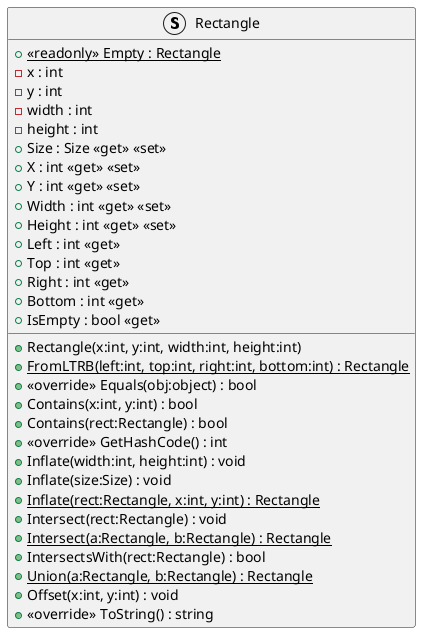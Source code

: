 @startuml
struct Rectangle {
    + {static} <<readonly>> Empty : Rectangle
    - x : int
    - y : int
    - width : int
    - height : int
    + Rectangle(x:int, y:int, width:int, height:int)
    + {static} FromLTRB(left:int, top:int, right:int, bottom:int) : Rectangle
    + Size : Size <<get>> <<set>>
    + X : int <<get>> <<set>>
    + Y : int <<get>> <<set>>
    + Width : int <<get>> <<set>>
    + Height : int <<get>> <<set>>
    + Left : int <<get>>
    + Top : int <<get>>
    + Right : int <<get>>
    + Bottom : int <<get>>
    + IsEmpty : bool <<get>>
    + <<override>> Equals(obj:object) : bool
    + Contains(x:int, y:int) : bool
    + Contains(rect:Rectangle) : bool
    + <<override>> GetHashCode() : int
    + Inflate(width:int, height:int) : void
    + Inflate(size:Size) : void
    + {static} Inflate(rect:Rectangle, x:int, y:int) : Rectangle
    + Intersect(rect:Rectangle) : void
    + {static} Intersect(a:Rectangle, b:Rectangle) : Rectangle
    + IntersectsWith(rect:Rectangle) : bool
    + {static} Union(a:Rectangle, b:Rectangle) : Rectangle
    + Offset(x:int, y:int) : void
    + <<override>> ToString() : string
}
@enduml
